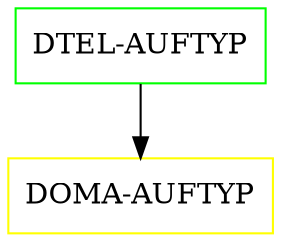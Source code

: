 digraph G {
  "DTEL-AUFTYP" [shape=box,color=green];
  "DOMA-AUFTYP" [shape=box,color=yellow,URL="./DOMA_AUFTYP.html"];
  "DTEL-AUFTYP" -> "DOMA-AUFTYP";
}
